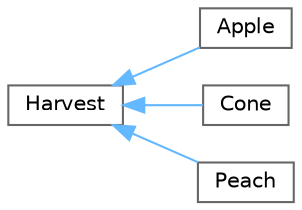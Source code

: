 digraph "Graphical Class Hierarchy"
{
 // LATEX_PDF_SIZE
  bgcolor="transparent";
  edge [fontname=Helvetica,fontsize=10,labelfontname=Helvetica,labelfontsize=10];
  node [fontname=Helvetica,fontsize=10,shape=box,height=0.2,width=0.4];
  rankdir="LR";
  Node0 [id="Node000000",label="Harvest",height=0.2,width=0.4,color="grey40", fillcolor="white", style="filled",URL="$class_harvest.html",tooltip="класс урожай (Harvest) и его наследники Apple (яблоко), Peach (персик) и Cone (шишка) Класс Harvest с..."];
  Node0 -> Node1 [id="edge4_Node000000_Node000001",dir="back",color="steelblue1",style="solid",tooltip=" "];
  Node1 [id="Node000001",label="Apple",height=0.2,width=0.4,color="grey40", fillcolor="white", style="filled",URL="$class_apple.html",tooltip=" "];
  Node0 -> Node2 [id="edge5_Node000000_Node000002",dir="back",color="steelblue1",style="solid",tooltip=" "];
  Node2 [id="Node000002",label="Cone",height=0.2,width=0.4,color="grey40", fillcolor="white", style="filled",URL="$class_cone.html",tooltip=" "];
  Node0 -> Node3 [id="edge6_Node000000_Node000003",dir="back",color="steelblue1",style="solid",tooltip=" "];
  Node3 [id="Node000003",label="Peach",height=0.2,width=0.4,color="grey40", fillcolor="white", style="filled",URL="$class_peach.html",tooltip=" "];
}
